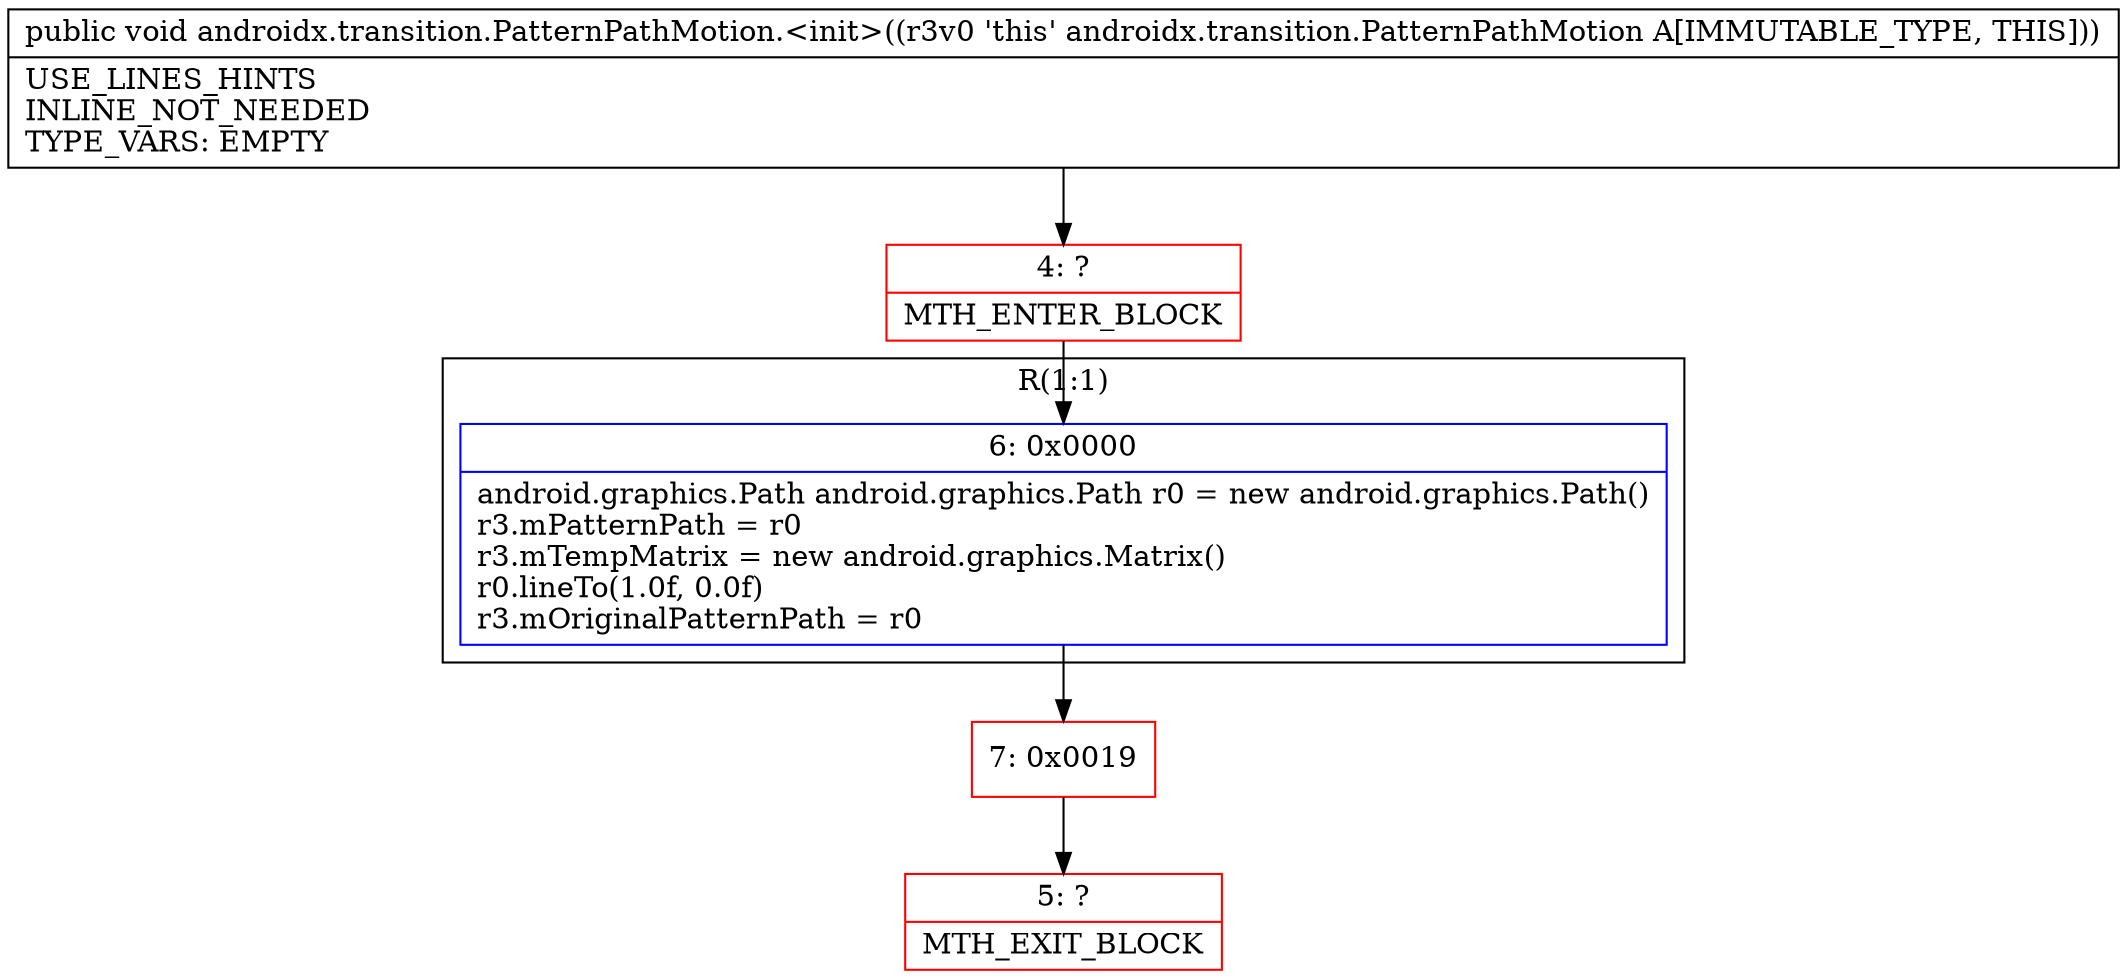 digraph "CFG forandroidx.transition.PatternPathMotion.\<init\>()V" {
subgraph cluster_Region_1165397612 {
label = "R(1:1)";
node [shape=record,color=blue];
Node_6 [shape=record,label="{6\:\ 0x0000|android.graphics.Path android.graphics.Path r0 = new android.graphics.Path()\lr3.mPatternPath = r0\lr3.mTempMatrix = new android.graphics.Matrix()\lr0.lineTo(1.0f, 0.0f)\lr3.mOriginalPatternPath = r0\l}"];
}
Node_4 [shape=record,color=red,label="{4\:\ ?|MTH_ENTER_BLOCK\l}"];
Node_7 [shape=record,color=red,label="{7\:\ 0x0019}"];
Node_5 [shape=record,color=red,label="{5\:\ ?|MTH_EXIT_BLOCK\l}"];
MethodNode[shape=record,label="{public void androidx.transition.PatternPathMotion.\<init\>((r3v0 'this' androidx.transition.PatternPathMotion A[IMMUTABLE_TYPE, THIS]))  | USE_LINES_HINTS\lINLINE_NOT_NEEDED\lTYPE_VARS: EMPTY\l}"];
MethodNode -> Node_4;Node_6 -> Node_7;
Node_4 -> Node_6;
Node_7 -> Node_5;
}

